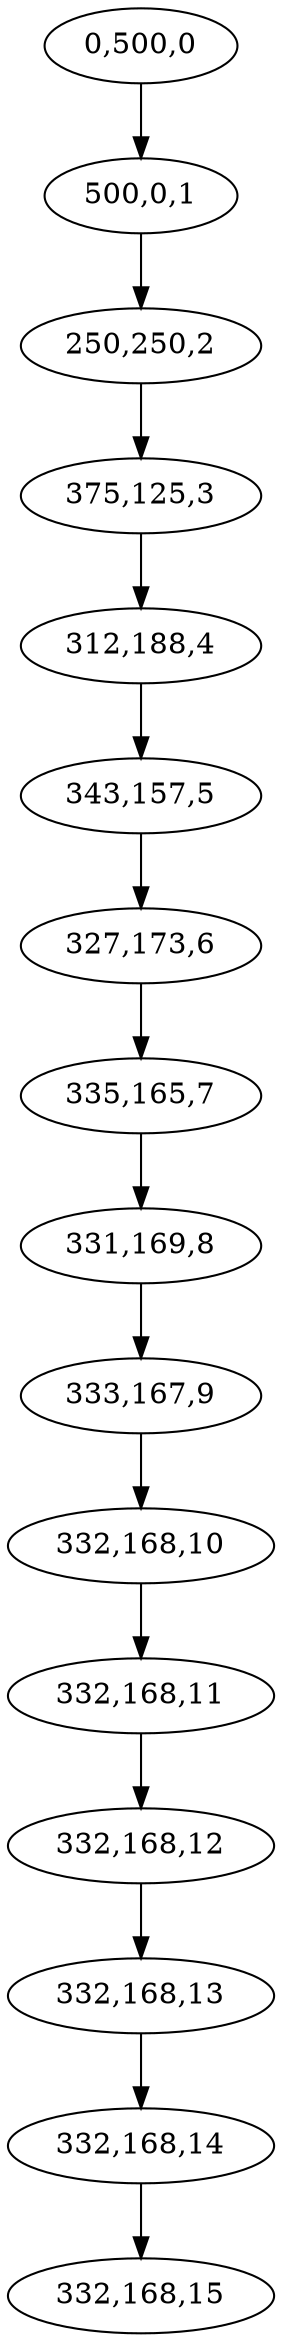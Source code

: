 digraph G{
"0,500,0"->"500,0,1";
"500,0,1"->"250,250,2";
"250,250,2"->"375,125,3";
"375,125,3"->"312,188,4";
"312,188,4"->"343,157,5";
"343,157,5"->"327,173,6";
"327,173,6"->"335,165,7";
"335,165,7"->"331,169,8";
"331,169,8"->"333,167,9";
"333,167,9"->"332,168,10";
"332,168,10"->"332,168,11";
"332,168,11"->"332,168,12";
"332,168,12"->"332,168,13";
"332,168,13"->"332,168,14";
"332,168,14"->"332,168,15";

}